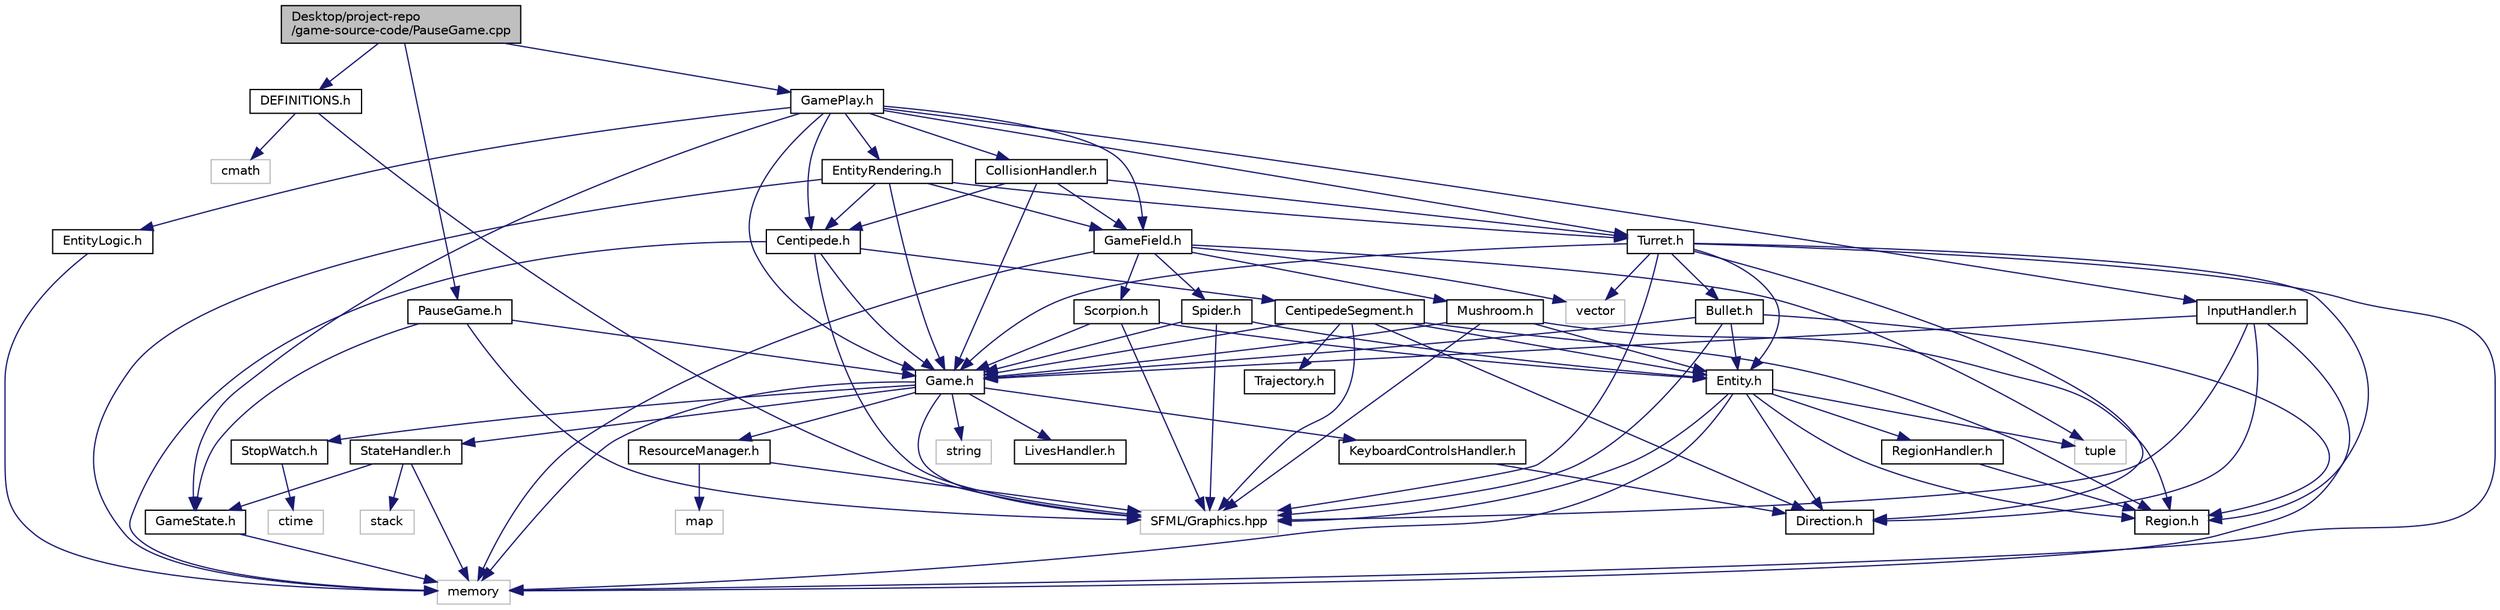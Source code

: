 digraph "Desktop/project-repo/game-source-code/PauseGame.cpp"
{
  edge [fontname="Helvetica",fontsize="10",labelfontname="Helvetica",labelfontsize="10"];
  node [fontname="Helvetica",fontsize="10",shape=record];
  Node0 [label="Desktop/project-repo\l/game-source-code/PauseGame.cpp",height=0.2,width=0.4,color="black", fillcolor="grey75", style="filled", fontcolor="black"];
  Node0 -> Node1 [color="midnightblue",fontsize="10",style="solid",fontname="Helvetica"];
  Node1 [label="DEFINITIONS.h",height=0.2,width=0.4,color="black", fillcolor="white", style="filled",URL="$_d_e_f_i_n_i_t_i_o_n_s_8h.html"];
  Node1 -> Node2 [color="midnightblue",fontsize="10",style="solid",fontname="Helvetica"];
  Node2 [label="SFML/Graphics.hpp",height=0.2,width=0.4,color="grey75", fillcolor="white", style="filled"];
  Node1 -> Node3 [color="midnightblue",fontsize="10",style="solid",fontname="Helvetica"];
  Node3 [label="cmath",height=0.2,width=0.4,color="grey75", fillcolor="white", style="filled"];
  Node0 -> Node4 [color="midnightblue",fontsize="10",style="solid",fontname="Helvetica"];
  Node4 [label="GamePlay.h",height=0.2,width=0.4,color="black", fillcolor="white", style="filled",URL="$_game_play_8h.html",tooltip="The game screen, i.e. the state of the game where the player still has one life remaining and the gam..."];
  Node4 -> Node5 [color="midnightblue",fontsize="10",style="solid",fontname="Helvetica"];
  Node5 [label="Centipede.h",height=0.2,width=0.4,color="black", fillcolor="white", style="filled",URL="$_centipede_8h.html",tooltip="Contains a set of CentipedeSegment objects. "];
  Node5 -> Node2 [color="midnightblue",fontsize="10",style="solid",fontname="Helvetica"];
  Node5 -> Node6 [color="midnightblue",fontsize="10",style="solid",fontname="Helvetica"];
  Node6 [label="memory",height=0.2,width=0.4,color="grey75", fillcolor="white", style="filled"];
  Node5 -> Node7 [color="midnightblue",fontsize="10",style="solid",fontname="Helvetica"];
  Node7 [label="CentipedeSegment.h",height=0.2,width=0.4,color="black", fillcolor="white", style="filled",URL="$_centipede_segment_8h.html",tooltip="CentipedeSegment objects. "];
  Node7 -> Node2 [color="midnightblue",fontsize="10",style="solid",fontname="Helvetica"];
  Node7 -> Node8 [color="midnightblue",fontsize="10",style="solid",fontname="Helvetica"];
  Node8 [label="Direction.h",height=0.2,width=0.4,color="black", fillcolor="white", style="filled",URL="$_direction_8h.html"];
  Node7 -> Node9 [color="midnightblue",fontsize="10",style="solid",fontname="Helvetica"];
  Node9 [label="Entity.h",height=0.2,width=0.4,color="black", fillcolor="white", style="filled",URL="$_entity_8h.html",tooltip="Parent class from which all Entity objects inherit. "];
  Node9 -> Node2 [color="midnightblue",fontsize="10",style="solid",fontname="Helvetica"];
  Node9 -> Node6 [color="midnightblue",fontsize="10",style="solid",fontname="Helvetica"];
  Node9 -> Node10 [color="midnightblue",fontsize="10",style="solid",fontname="Helvetica"];
  Node10 [label="tuple",height=0.2,width=0.4,color="grey75", fillcolor="white", style="filled"];
  Node9 -> Node8 [color="midnightblue",fontsize="10",style="solid",fontname="Helvetica"];
  Node9 -> Node11 [color="midnightblue",fontsize="10",style="solid",fontname="Helvetica"];
  Node11 [label="Region.h",height=0.2,width=0.4,color="black", fillcolor="white", style="filled",URL="$_region_8h.html"];
  Node9 -> Node12 [color="midnightblue",fontsize="10",style="solid",fontname="Helvetica"];
  Node12 [label="RegionHandler.h",height=0.2,width=0.4,color="black", fillcolor="white", style="filled",URL="$_region_handler_8h.html"];
  Node12 -> Node11 [color="midnightblue",fontsize="10",style="solid",fontname="Helvetica"];
  Node7 -> Node13 [color="midnightblue",fontsize="10",style="solid",fontname="Helvetica"];
  Node13 [label="Game.h",height=0.2,width=0.4,color="black", fillcolor="white", style="filled",URL="$_game_8h.html",tooltip="Struct containing objects of the Data layer that must be globally accessable for a particular instanc..."];
  Node13 -> Node2 [color="midnightblue",fontsize="10",style="solid",fontname="Helvetica"];
  Node13 -> Node6 [color="midnightblue",fontsize="10",style="solid",fontname="Helvetica"];
  Node13 -> Node14 [color="midnightblue",fontsize="10",style="solid",fontname="Helvetica"];
  Node14 [label="string",height=0.2,width=0.4,color="grey75", fillcolor="white", style="filled"];
  Node13 -> Node15 [color="midnightblue",fontsize="10",style="solid",fontname="Helvetica"];
  Node15 [label="KeyboardControlsHandler.h",height=0.2,width=0.4,color="black", fillcolor="white", style="filled",URL="$_keyboard_controls_handler_8h.html",tooltip="Handles the Direction of Turret object&#39;s movement and current shooting state. "];
  Node15 -> Node8 [color="midnightblue",fontsize="10",style="solid",fontname="Helvetica"];
  Node13 -> Node16 [color="midnightblue",fontsize="10",style="solid",fontname="Helvetica"];
  Node16 [label="LivesHandler.h",height=0.2,width=0.4,color="black", fillcolor="white", style="filled",URL="$_lives_handler_8h.html"];
  Node13 -> Node17 [color="midnightblue",fontsize="10",style="solid",fontname="Helvetica"];
  Node17 [label="ResourceManager.h",height=0.2,width=0.4,color="black", fillcolor="white", style="filled",URL="$_resource_manager_8h.html"];
  Node17 -> Node2 [color="midnightblue",fontsize="10",style="solid",fontname="Helvetica"];
  Node17 -> Node18 [color="midnightblue",fontsize="10",style="solid",fontname="Helvetica"];
  Node18 [label="map",height=0.2,width=0.4,color="grey75", fillcolor="white", style="filled"];
  Node13 -> Node19 [color="midnightblue",fontsize="10",style="solid",fontname="Helvetica"];
  Node19 [label="StateHandler.h",height=0.2,width=0.4,color="black", fillcolor="white", style="filled",URL="$_state_handler_8h.html"];
  Node19 -> Node6 [color="midnightblue",fontsize="10",style="solid",fontname="Helvetica"];
  Node19 -> Node20 [color="midnightblue",fontsize="10",style="solid",fontname="Helvetica"];
  Node20 [label="stack",height=0.2,width=0.4,color="grey75", fillcolor="white", style="filled"];
  Node19 -> Node21 [color="midnightblue",fontsize="10",style="solid",fontname="Helvetica"];
  Node21 [label="GameState.h",height=0.2,width=0.4,color="black", fillcolor="white", style="filled",URL="$_game_state_8h.html"];
  Node21 -> Node6 [color="midnightblue",fontsize="10",style="solid",fontname="Helvetica"];
  Node13 -> Node22 [color="midnightblue",fontsize="10",style="solid",fontname="Helvetica"];
  Node22 [label="StopWatch.h",height=0.2,width=0.4,color="black", fillcolor="white", style="filled",URL="$_stop_watch_8h.html",tooltip="Timer object. Provides alternative to sf::Clock objects. "];
  Node22 -> Node23 [color="midnightblue",fontsize="10",style="solid",fontname="Helvetica"];
  Node23 [label="ctime",height=0.2,width=0.4,color="grey75", fillcolor="white", style="filled"];
  Node7 -> Node11 [color="midnightblue",fontsize="10",style="solid",fontname="Helvetica"];
  Node7 -> Node24 [color="midnightblue",fontsize="10",style="solid",fontname="Helvetica"];
  Node24 [label="Trajectory.h",height=0.2,width=0.4,color="black", fillcolor="white", style="filled",URL="$_trajectory_8h.html"];
  Node5 -> Node13 [color="midnightblue",fontsize="10",style="solid",fontname="Helvetica"];
  Node4 -> Node25 [color="midnightblue",fontsize="10",style="solid",fontname="Helvetica"];
  Node25 [label="CollisionHandler.h",height=0.2,width=0.4,color="black", fillcolor="white", style="filled",URL="$_collision_handler_8h.html",tooltip="Checks for collisions between Entity objects, sets flags resulting from collisions. "];
  Node25 -> Node5 [color="midnightblue",fontsize="10",style="solid",fontname="Helvetica"];
  Node25 -> Node13 [color="midnightblue",fontsize="10",style="solid",fontname="Helvetica"];
  Node25 -> Node26 [color="midnightblue",fontsize="10",style="solid",fontname="Helvetica"];
  Node26 [label="GameField.h",height=0.2,width=0.4,color="black", fillcolor="white", style="filled",URL="$_game_field_8h.html",tooltip="Object which creates the data containers that contain all objects of the playing field that is neithe..."];
  Node26 -> Node6 [color="midnightblue",fontsize="10",style="solid",fontname="Helvetica"];
  Node26 -> Node10 [color="midnightblue",fontsize="10",style="solid",fontname="Helvetica"];
  Node26 -> Node27 [color="midnightblue",fontsize="10",style="solid",fontname="Helvetica"];
  Node27 [label="vector",height=0.2,width=0.4,color="grey75", fillcolor="white", style="filled"];
  Node26 -> Node28 [color="midnightblue",fontsize="10",style="solid",fontname="Helvetica"];
  Node28 [label="Mushroom.h",height=0.2,width=0.4,color="black", fillcolor="white", style="filled",URL="$_mushroom_8h.html"];
  Node28 -> Node9 [color="midnightblue",fontsize="10",style="solid",fontname="Helvetica"];
  Node28 -> Node13 [color="midnightblue",fontsize="10",style="solid",fontname="Helvetica"];
  Node28 -> Node11 [color="midnightblue",fontsize="10",style="solid",fontname="Helvetica"];
  Node28 -> Node2 [color="midnightblue",fontsize="10",style="solid",fontname="Helvetica"];
  Node26 -> Node29 [color="midnightblue",fontsize="10",style="solid",fontname="Helvetica"];
  Node29 [label="Scorpion.h",height=0.2,width=0.4,color="black", fillcolor="white", style="filled",URL="$_scorpion_8h.html"];
  Node29 -> Node9 [color="midnightblue",fontsize="10",style="solid",fontname="Helvetica"];
  Node29 -> Node13 [color="midnightblue",fontsize="10",style="solid",fontname="Helvetica"];
  Node29 -> Node2 [color="midnightblue",fontsize="10",style="solid",fontname="Helvetica"];
  Node26 -> Node30 [color="midnightblue",fontsize="10",style="solid",fontname="Helvetica"];
  Node30 [label="Spider.h",height=0.2,width=0.4,color="black", fillcolor="white", style="filled",URL="$_spider_8h.html"];
  Node30 -> Node2 [color="midnightblue",fontsize="10",style="solid",fontname="Helvetica"];
  Node30 -> Node9 [color="midnightblue",fontsize="10",style="solid",fontname="Helvetica"];
  Node30 -> Node13 [color="midnightblue",fontsize="10",style="solid",fontname="Helvetica"];
  Node25 -> Node31 [color="midnightblue",fontsize="10",style="solid",fontname="Helvetica"];
  Node31 [label="Turret.h",height=0.2,width=0.4,color="black", fillcolor="white", style="filled",URL="$_turret_8h.html",tooltip="Turret object. "];
  Node31 -> Node2 [color="midnightblue",fontsize="10",style="solid",fontname="Helvetica"];
  Node31 -> Node6 [color="midnightblue",fontsize="10",style="solid",fontname="Helvetica"];
  Node31 -> Node27 [color="midnightblue",fontsize="10",style="solid",fontname="Helvetica"];
  Node31 -> Node32 [color="midnightblue",fontsize="10",style="solid",fontname="Helvetica"];
  Node32 [label="Bullet.h",height=0.2,width=0.4,color="black", fillcolor="white", style="filled",URL="$_bullet_8h.html",tooltip="Bullet object that is shot from the Turret. "];
  Node32 -> Node2 [color="midnightblue",fontsize="10",style="solid",fontname="Helvetica"];
  Node32 -> Node9 [color="midnightblue",fontsize="10",style="solid",fontname="Helvetica"];
  Node32 -> Node13 [color="midnightblue",fontsize="10",style="solid",fontname="Helvetica"];
  Node32 -> Node11 [color="midnightblue",fontsize="10",style="solid",fontname="Helvetica"];
  Node31 -> Node8 [color="midnightblue",fontsize="10",style="solid",fontname="Helvetica"];
  Node31 -> Node9 [color="midnightblue",fontsize="10",style="solid",fontname="Helvetica"];
  Node31 -> Node13 [color="midnightblue",fontsize="10",style="solid",fontname="Helvetica"];
  Node31 -> Node11 [color="midnightblue",fontsize="10",style="solid",fontname="Helvetica"];
  Node4 -> Node33 [color="midnightblue",fontsize="10",style="solid",fontname="Helvetica"];
  Node33 [label="EntityLogic.h",height=0.2,width=0.4,color="black", fillcolor="white", style="filled",URL="$_entity_logic_8h.html",tooltip="Interface class for all Logic-related operation. Polymorphic in nature, see EntityLogic derived class..."];
  Node33 -> Node6 [color="midnightblue",fontsize="10",style="solid",fontname="Helvetica"];
  Node4 -> Node34 [color="midnightblue",fontsize="10",style="solid",fontname="Helvetica"];
  Node34 [label="EntityRendering.h",height=0.2,width=0.4,color="black", fillcolor="white", style="filled",URL="$_entity_rendering_8h.html",tooltip="Performs drawing-related operations for all Entity objects. "];
  Node34 -> Node6 [color="midnightblue",fontsize="10",style="solid",fontname="Helvetica"];
  Node34 -> Node5 [color="midnightblue",fontsize="10",style="solid",fontname="Helvetica"];
  Node34 -> Node13 [color="midnightblue",fontsize="10",style="solid",fontname="Helvetica"];
  Node34 -> Node26 [color="midnightblue",fontsize="10",style="solid",fontname="Helvetica"];
  Node34 -> Node31 [color="midnightblue",fontsize="10",style="solid",fontname="Helvetica"];
  Node4 -> Node13 [color="midnightblue",fontsize="10",style="solid",fontname="Helvetica"];
  Node4 -> Node26 [color="midnightblue",fontsize="10",style="solid",fontname="Helvetica"];
  Node4 -> Node21 [color="midnightblue",fontsize="10",style="solid",fontname="Helvetica"];
  Node4 -> Node35 [color="midnightblue",fontsize="10",style="solid",fontname="Helvetica"];
  Node35 [label="InputHandler.h",height=0.2,width=0.4,color="black", fillcolor="white", style="filled",URL="$_input_handler_8h.html"];
  Node35 -> Node8 [color="midnightblue",fontsize="10",style="solid",fontname="Helvetica"];
  Node35 -> Node13 [color="midnightblue",fontsize="10",style="solid",fontname="Helvetica"];
  Node35 -> Node2 [color="midnightblue",fontsize="10",style="solid",fontname="Helvetica"];
  Node35 -> Node6 [color="midnightblue",fontsize="10",style="solid",fontname="Helvetica"];
  Node4 -> Node31 [color="midnightblue",fontsize="10",style="solid",fontname="Helvetica"];
  Node0 -> Node36 [color="midnightblue",fontsize="10",style="solid",fontname="Helvetica"];
  Node36 [label="PauseGame.h",height=0.2,width=0.4,color="black", fillcolor="white", style="filled",URL="$_pause_game_8h.html"];
  Node36 -> Node2 [color="midnightblue",fontsize="10",style="solid",fontname="Helvetica"];
  Node36 -> Node13 [color="midnightblue",fontsize="10",style="solid",fontname="Helvetica"];
  Node36 -> Node21 [color="midnightblue",fontsize="10",style="solid",fontname="Helvetica"];
}
